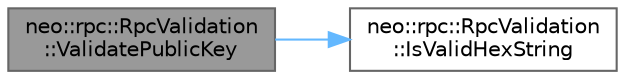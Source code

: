 digraph "neo::rpc::RpcValidation::ValidatePublicKey"
{
 // LATEX_PDF_SIZE
  bgcolor="transparent";
  edge [fontname=Helvetica,fontsize=10,labelfontname=Helvetica,labelfontsize=10];
  node [fontname=Helvetica,fontsize=10,shape=box,height=0.2,width=0.4];
  rankdir="LR";
  Node1 [id="Node000001",label="neo::rpc::RpcValidation\l::ValidatePublicKey",height=0.2,width=0.4,color="gray40", fillcolor="grey60", style="filled", fontcolor="black",tooltip="Validate a public key."];
  Node1 -> Node2 [id="edge2_Node000001_Node000002",color="steelblue1",style="solid",tooltip=" "];
  Node2 [id="Node000002",label="neo::rpc::RpcValidation\l::IsValidHexString",height=0.2,width=0.4,color="grey40", fillcolor="white", style="filled",URL="$classneo_1_1rpc_1_1_rpc_validation.html#a64dccc0505d3b165bb90232dc755656a",tooltip="Validate a hex string."];
}
